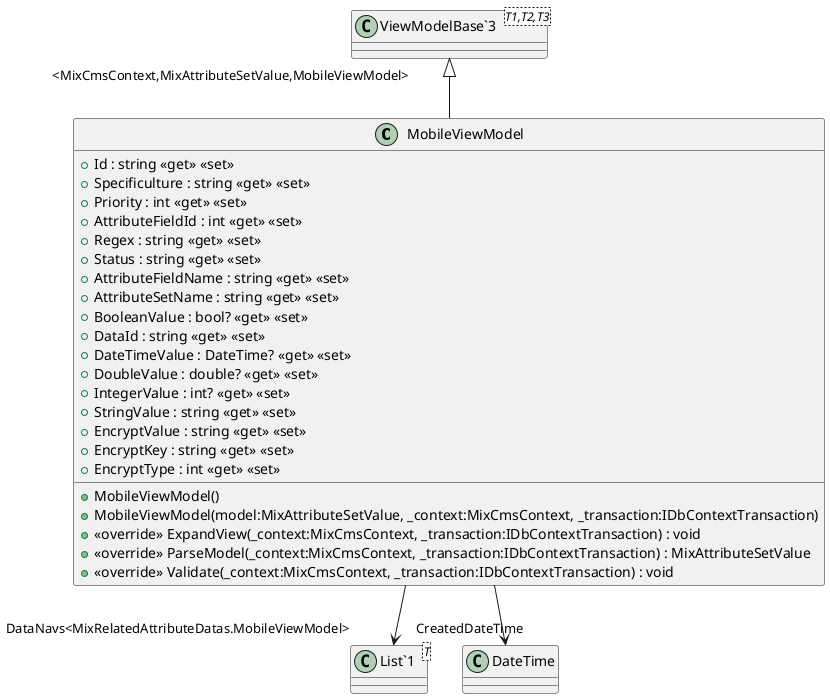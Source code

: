 @startuml
class MobileViewModel {
    + Id : string <<get>> <<set>>
    + Specificulture : string <<get>> <<set>>
    + Priority : int <<get>> <<set>>
    + AttributeFieldId : int <<get>> <<set>>
    + Regex : string <<get>> <<set>>
    + Status : string <<get>> <<set>>
    + AttributeFieldName : string <<get>> <<set>>
    + AttributeSetName : string <<get>> <<set>>
    + BooleanValue : bool? <<get>> <<set>>
    + DataId : string <<get>> <<set>>
    + DateTimeValue : DateTime? <<get>> <<set>>
    + DoubleValue : double? <<get>> <<set>>
    + IntegerValue : int? <<get>> <<set>>
    + StringValue : string <<get>> <<set>>
    + EncryptValue : string <<get>> <<set>>
    + EncryptKey : string <<get>> <<set>>
    + EncryptType : int <<get>> <<set>>
    + MobileViewModel()
    + MobileViewModel(model:MixAttributeSetValue, _context:MixCmsContext, _transaction:IDbContextTransaction)
    + <<override>> ExpandView(_context:MixCmsContext, _transaction:IDbContextTransaction) : void
    + <<override>> ParseModel(_context:MixCmsContext, _transaction:IDbContextTransaction) : MixAttributeSetValue
    + <<override>> Validate(_context:MixCmsContext, _transaction:IDbContextTransaction) : void
}
class "ViewModelBase`3"<T1,T2,T3> {
}
class "List`1"<T> {
}
"ViewModelBase`3" "<MixCmsContext,MixAttributeSetValue,MobileViewModel>" <|-- MobileViewModel
MobileViewModel --> "CreatedDateTime" DateTime
MobileViewModel --> "DataNavs<MixRelatedAttributeDatas.MobileViewModel>" "List`1"
@enduml
